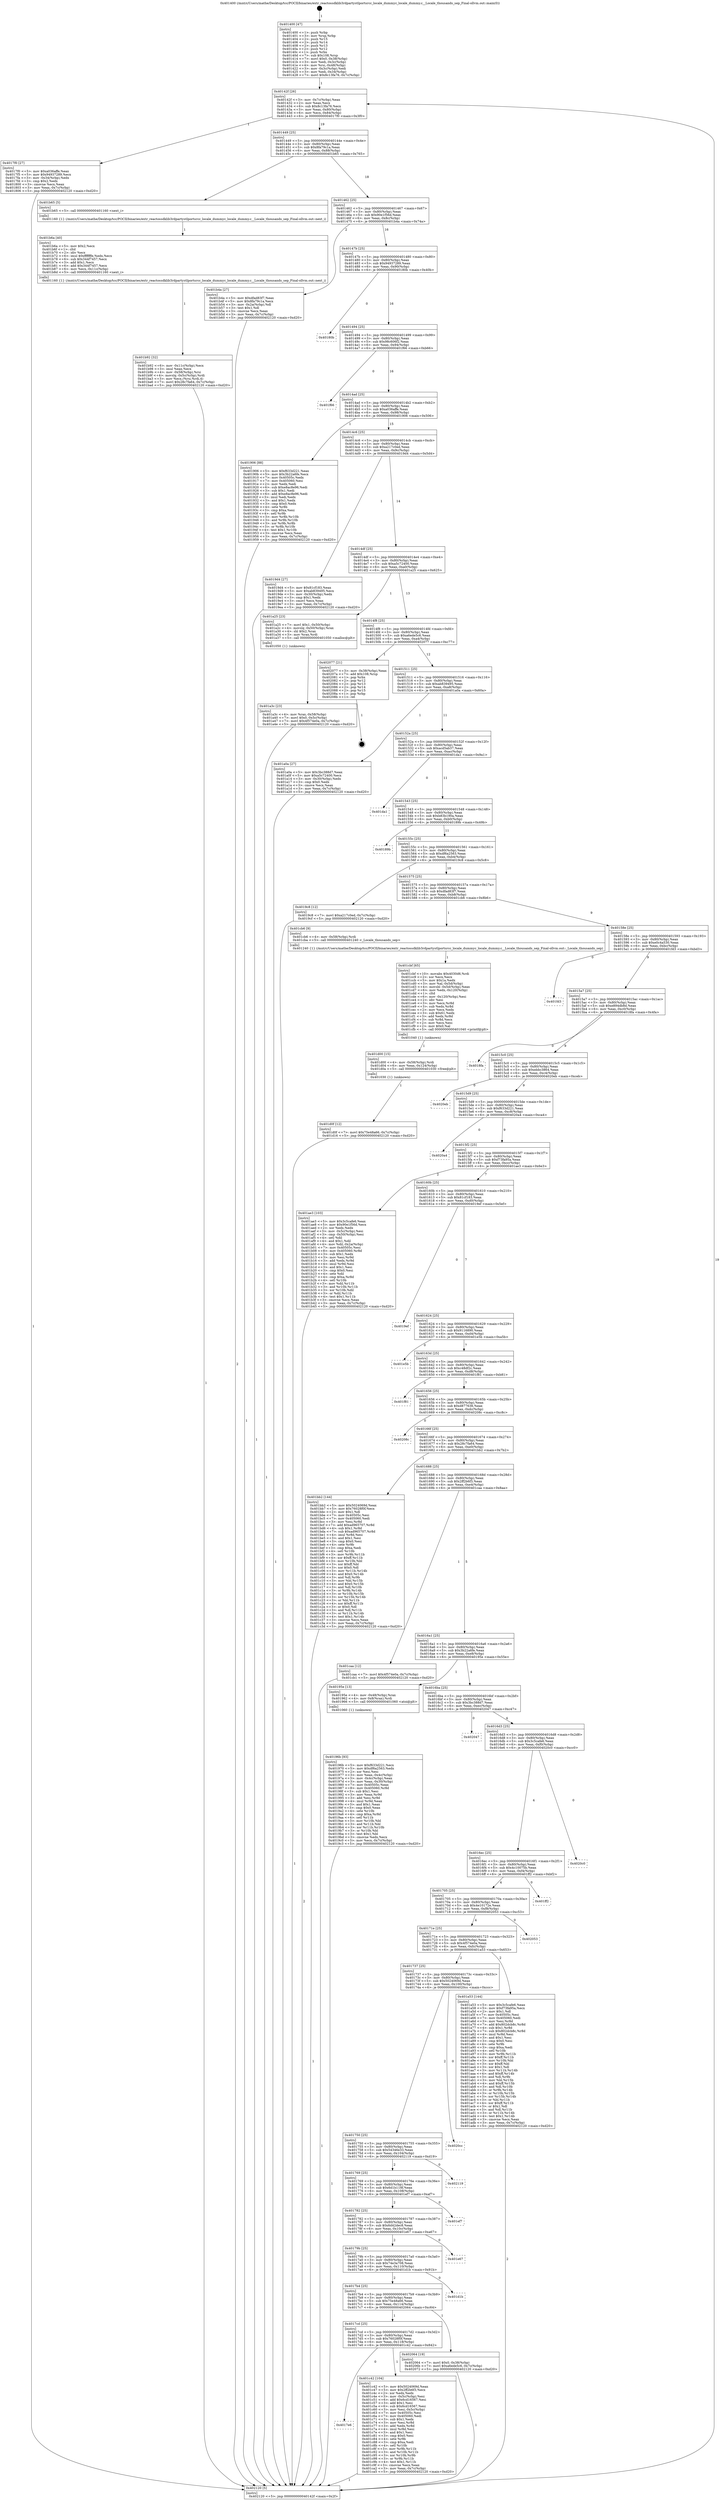 digraph "0x401400" {
  label = "0x401400 (/mnt/c/Users/mathe/Desktop/tcc/POCII/binaries/extr_reactossdklib3rdpartystlportsrcc_locale_dummyc_locale_dummy.c__Locale_thousands_sep_Final-ollvm.out::main(0))"
  labelloc = "t"
  node[shape=record]

  Entry [label="",width=0.3,height=0.3,shape=circle,fillcolor=black,style=filled]
  "0x40142f" [label="{
     0x40142f [26]\l
     | [instrs]\l
     &nbsp;&nbsp;0x40142f \<+3\>: mov -0x7c(%rbp),%eax\l
     &nbsp;&nbsp;0x401432 \<+2\>: mov %eax,%ecx\l
     &nbsp;&nbsp;0x401434 \<+6\>: sub $0x8c13fa76,%ecx\l
     &nbsp;&nbsp;0x40143a \<+3\>: mov %eax,-0x80(%rbp)\l
     &nbsp;&nbsp;0x40143d \<+6\>: mov %ecx,-0x84(%rbp)\l
     &nbsp;&nbsp;0x401443 \<+6\>: je 00000000004017f0 \<main+0x3f0\>\l
  }"]
  "0x4017f0" [label="{
     0x4017f0 [27]\l
     | [instrs]\l
     &nbsp;&nbsp;0x4017f0 \<+5\>: mov $0xa036affe,%eax\l
     &nbsp;&nbsp;0x4017f5 \<+5\>: mov $0x94937289,%ecx\l
     &nbsp;&nbsp;0x4017fa \<+3\>: mov -0x34(%rbp),%edx\l
     &nbsp;&nbsp;0x4017fd \<+3\>: cmp $0x2,%edx\l
     &nbsp;&nbsp;0x401800 \<+3\>: cmovne %ecx,%eax\l
     &nbsp;&nbsp;0x401803 \<+3\>: mov %eax,-0x7c(%rbp)\l
     &nbsp;&nbsp;0x401806 \<+5\>: jmp 0000000000402120 \<main+0xd20\>\l
  }"]
  "0x401449" [label="{
     0x401449 [25]\l
     | [instrs]\l
     &nbsp;&nbsp;0x401449 \<+5\>: jmp 000000000040144e \<main+0x4e\>\l
     &nbsp;&nbsp;0x40144e \<+3\>: mov -0x80(%rbp),%eax\l
     &nbsp;&nbsp;0x401451 \<+5\>: sub $0x8fa79c1a,%eax\l
     &nbsp;&nbsp;0x401456 \<+6\>: mov %eax,-0x88(%rbp)\l
     &nbsp;&nbsp;0x40145c \<+6\>: je 0000000000401b65 \<main+0x765\>\l
  }"]
  "0x402120" [label="{
     0x402120 [5]\l
     | [instrs]\l
     &nbsp;&nbsp;0x402120 \<+5\>: jmp 000000000040142f \<main+0x2f\>\l
  }"]
  "0x401400" [label="{
     0x401400 [47]\l
     | [instrs]\l
     &nbsp;&nbsp;0x401400 \<+1\>: push %rbp\l
     &nbsp;&nbsp;0x401401 \<+3\>: mov %rsp,%rbp\l
     &nbsp;&nbsp;0x401404 \<+2\>: push %r15\l
     &nbsp;&nbsp;0x401406 \<+2\>: push %r14\l
     &nbsp;&nbsp;0x401408 \<+2\>: push %r13\l
     &nbsp;&nbsp;0x40140a \<+2\>: push %r12\l
     &nbsp;&nbsp;0x40140c \<+1\>: push %rbx\l
     &nbsp;&nbsp;0x40140d \<+7\>: sub $0x108,%rsp\l
     &nbsp;&nbsp;0x401414 \<+7\>: movl $0x0,-0x38(%rbp)\l
     &nbsp;&nbsp;0x40141b \<+3\>: mov %edi,-0x3c(%rbp)\l
     &nbsp;&nbsp;0x40141e \<+4\>: mov %rsi,-0x48(%rbp)\l
     &nbsp;&nbsp;0x401422 \<+3\>: mov -0x3c(%rbp),%edi\l
     &nbsp;&nbsp;0x401425 \<+3\>: mov %edi,-0x34(%rbp)\l
     &nbsp;&nbsp;0x401428 \<+7\>: movl $0x8c13fa76,-0x7c(%rbp)\l
  }"]
  Exit [label="",width=0.3,height=0.3,shape=circle,fillcolor=black,style=filled,peripheries=2]
  "0x401b65" [label="{
     0x401b65 [5]\l
     | [instrs]\l
     &nbsp;&nbsp;0x401b65 \<+5\>: call 0000000000401160 \<next_i\>\l
     | [calls]\l
     &nbsp;&nbsp;0x401160 \{1\} (/mnt/c/Users/mathe/Desktop/tcc/POCII/binaries/extr_reactossdklib3rdpartystlportsrcc_locale_dummyc_locale_dummy.c__Locale_thousands_sep_Final-ollvm.out::next_i)\l
  }"]
  "0x401462" [label="{
     0x401462 [25]\l
     | [instrs]\l
     &nbsp;&nbsp;0x401462 \<+5\>: jmp 0000000000401467 \<main+0x67\>\l
     &nbsp;&nbsp;0x401467 \<+3\>: mov -0x80(%rbp),%eax\l
     &nbsp;&nbsp;0x40146a \<+5\>: sub $0x90e1f56d,%eax\l
     &nbsp;&nbsp;0x40146f \<+6\>: mov %eax,-0x8c(%rbp)\l
     &nbsp;&nbsp;0x401475 \<+6\>: je 0000000000401b4a \<main+0x74a\>\l
  }"]
  "0x401d0f" [label="{
     0x401d0f [12]\l
     | [instrs]\l
     &nbsp;&nbsp;0x401d0f \<+7\>: movl $0x75e48a66,-0x7c(%rbp)\l
     &nbsp;&nbsp;0x401d16 \<+5\>: jmp 0000000000402120 \<main+0xd20\>\l
  }"]
  "0x401b4a" [label="{
     0x401b4a [27]\l
     | [instrs]\l
     &nbsp;&nbsp;0x401b4a \<+5\>: mov $0xdfad83f7,%eax\l
     &nbsp;&nbsp;0x401b4f \<+5\>: mov $0x8fa79c1a,%ecx\l
     &nbsp;&nbsp;0x401b54 \<+3\>: mov -0x2a(%rbp),%dl\l
     &nbsp;&nbsp;0x401b57 \<+3\>: test $0x1,%dl\l
     &nbsp;&nbsp;0x401b5a \<+3\>: cmovne %ecx,%eax\l
     &nbsp;&nbsp;0x401b5d \<+3\>: mov %eax,-0x7c(%rbp)\l
     &nbsp;&nbsp;0x401b60 \<+5\>: jmp 0000000000402120 \<main+0xd20\>\l
  }"]
  "0x40147b" [label="{
     0x40147b [25]\l
     | [instrs]\l
     &nbsp;&nbsp;0x40147b \<+5\>: jmp 0000000000401480 \<main+0x80\>\l
     &nbsp;&nbsp;0x401480 \<+3\>: mov -0x80(%rbp),%eax\l
     &nbsp;&nbsp;0x401483 \<+5\>: sub $0x94937289,%eax\l
     &nbsp;&nbsp;0x401488 \<+6\>: mov %eax,-0x90(%rbp)\l
     &nbsp;&nbsp;0x40148e \<+6\>: je 000000000040180b \<main+0x40b\>\l
  }"]
  "0x401d00" [label="{
     0x401d00 [15]\l
     | [instrs]\l
     &nbsp;&nbsp;0x401d00 \<+4\>: mov -0x58(%rbp),%rdi\l
     &nbsp;&nbsp;0x401d04 \<+6\>: mov %eax,-0x124(%rbp)\l
     &nbsp;&nbsp;0x401d0a \<+5\>: call 0000000000401030 \<free@plt\>\l
     | [calls]\l
     &nbsp;&nbsp;0x401030 \{1\} (unknown)\l
  }"]
  "0x40180b" [label="{
     0x40180b\l
  }", style=dashed]
  "0x401494" [label="{
     0x401494 [25]\l
     | [instrs]\l
     &nbsp;&nbsp;0x401494 \<+5\>: jmp 0000000000401499 \<main+0x99\>\l
     &nbsp;&nbsp;0x401499 \<+3\>: mov -0x80(%rbp),%eax\l
     &nbsp;&nbsp;0x40149c \<+5\>: sub $0x98c606f2,%eax\l
     &nbsp;&nbsp;0x4014a1 \<+6\>: mov %eax,-0x94(%rbp)\l
     &nbsp;&nbsp;0x4014a7 \<+6\>: je 0000000000401f66 \<main+0xb66\>\l
  }"]
  "0x401cbf" [label="{
     0x401cbf [65]\l
     | [instrs]\l
     &nbsp;&nbsp;0x401cbf \<+10\>: movabs $0x4030d6,%rdi\l
     &nbsp;&nbsp;0x401cc9 \<+2\>: xor %ecx,%ecx\l
     &nbsp;&nbsp;0x401ccb \<+5\>: mov $0x1a,%edx\l
     &nbsp;&nbsp;0x401cd0 \<+3\>: mov %al,-0x5d(%rbp)\l
     &nbsp;&nbsp;0x401cd3 \<+4\>: movsbl -0x5d(%rbp),%eax\l
     &nbsp;&nbsp;0x401cd7 \<+6\>: mov %edx,-0x120(%rbp)\l
     &nbsp;&nbsp;0x401cdd \<+1\>: cltd\l
     &nbsp;&nbsp;0x401cde \<+6\>: mov -0x120(%rbp),%esi\l
     &nbsp;&nbsp;0x401ce4 \<+2\>: idiv %esi\l
     &nbsp;&nbsp;0x401ce6 \<+3\>: mov %ecx,%r8d\l
     &nbsp;&nbsp;0x401ce9 \<+3\>: sub %edx,%r8d\l
     &nbsp;&nbsp;0x401cec \<+2\>: mov %ecx,%edx\l
     &nbsp;&nbsp;0x401cee \<+3\>: sub $0x61,%edx\l
     &nbsp;&nbsp;0x401cf1 \<+3\>: add %edx,%r8d\l
     &nbsp;&nbsp;0x401cf4 \<+3\>: sub %r8d,%ecx\l
     &nbsp;&nbsp;0x401cf7 \<+2\>: mov %ecx,%esi\l
     &nbsp;&nbsp;0x401cf9 \<+2\>: mov $0x0,%al\l
     &nbsp;&nbsp;0x401cfb \<+5\>: call 0000000000401040 \<printf@plt\>\l
     | [calls]\l
     &nbsp;&nbsp;0x401040 \{1\} (unknown)\l
  }"]
  "0x401f66" [label="{
     0x401f66\l
  }", style=dashed]
  "0x4014ad" [label="{
     0x4014ad [25]\l
     | [instrs]\l
     &nbsp;&nbsp;0x4014ad \<+5\>: jmp 00000000004014b2 \<main+0xb2\>\l
     &nbsp;&nbsp;0x4014b2 \<+3\>: mov -0x80(%rbp),%eax\l
     &nbsp;&nbsp;0x4014b5 \<+5\>: sub $0xa036affe,%eax\l
     &nbsp;&nbsp;0x4014ba \<+6\>: mov %eax,-0x98(%rbp)\l
     &nbsp;&nbsp;0x4014c0 \<+6\>: je 0000000000401906 \<main+0x506\>\l
  }"]
  "0x4017e6" [label="{
     0x4017e6\l
  }", style=dashed]
  "0x401906" [label="{
     0x401906 [88]\l
     | [instrs]\l
     &nbsp;&nbsp;0x401906 \<+5\>: mov $0xf633d221,%eax\l
     &nbsp;&nbsp;0x40190b \<+5\>: mov $0x3b22a6fe,%ecx\l
     &nbsp;&nbsp;0x401910 \<+7\>: mov 0x40505c,%edx\l
     &nbsp;&nbsp;0x401917 \<+7\>: mov 0x405060,%esi\l
     &nbsp;&nbsp;0x40191e \<+2\>: mov %edx,%edi\l
     &nbsp;&nbsp;0x401920 \<+6\>: sub $0xe8ac8e96,%edi\l
     &nbsp;&nbsp;0x401926 \<+3\>: sub $0x1,%edi\l
     &nbsp;&nbsp;0x401929 \<+6\>: add $0xe8ac8e96,%edi\l
     &nbsp;&nbsp;0x40192f \<+3\>: imul %edi,%edx\l
     &nbsp;&nbsp;0x401932 \<+3\>: and $0x1,%edx\l
     &nbsp;&nbsp;0x401935 \<+3\>: cmp $0x0,%edx\l
     &nbsp;&nbsp;0x401938 \<+4\>: sete %r8b\l
     &nbsp;&nbsp;0x40193c \<+3\>: cmp $0xa,%esi\l
     &nbsp;&nbsp;0x40193f \<+4\>: setl %r9b\l
     &nbsp;&nbsp;0x401943 \<+3\>: mov %r8b,%r10b\l
     &nbsp;&nbsp;0x401946 \<+3\>: and %r9b,%r10b\l
     &nbsp;&nbsp;0x401949 \<+3\>: xor %r9b,%r8b\l
     &nbsp;&nbsp;0x40194c \<+3\>: or %r8b,%r10b\l
     &nbsp;&nbsp;0x40194f \<+4\>: test $0x1,%r10b\l
     &nbsp;&nbsp;0x401953 \<+3\>: cmovne %ecx,%eax\l
     &nbsp;&nbsp;0x401956 \<+3\>: mov %eax,-0x7c(%rbp)\l
     &nbsp;&nbsp;0x401959 \<+5\>: jmp 0000000000402120 \<main+0xd20\>\l
  }"]
  "0x4014c6" [label="{
     0x4014c6 [25]\l
     | [instrs]\l
     &nbsp;&nbsp;0x4014c6 \<+5\>: jmp 00000000004014cb \<main+0xcb\>\l
     &nbsp;&nbsp;0x4014cb \<+3\>: mov -0x80(%rbp),%eax\l
     &nbsp;&nbsp;0x4014ce \<+5\>: sub $0xa217c0ed,%eax\l
     &nbsp;&nbsp;0x4014d3 \<+6\>: mov %eax,-0x9c(%rbp)\l
     &nbsp;&nbsp;0x4014d9 \<+6\>: je 00000000004019d4 \<main+0x5d4\>\l
  }"]
  "0x401c42" [label="{
     0x401c42 [104]\l
     | [instrs]\l
     &nbsp;&nbsp;0x401c42 \<+5\>: mov $0x5024069d,%eax\l
     &nbsp;&nbsp;0x401c47 \<+5\>: mov $0x2ff2b6f3,%ecx\l
     &nbsp;&nbsp;0x401c4c \<+2\>: xor %edx,%edx\l
     &nbsp;&nbsp;0x401c4e \<+3\>: mov -0x5c(%rbp),%esi\l
     &nbsp;&nbsp;0x401c51 \<+6\>: add $0x6cd16567,%esi\l
     &nbsp;&nbsp;0x401c57 \<+3\>: add $0x1,%esi\l
     &nbsp;&nbsp;0x401c5a \<+6\>: sub $0x6cd16567,%esi\l
     &nbsp;&nbsp;0x401c60 \<+3\>: mov %esi,-0x5c(%rbp)\l
     &nbsp;&nbsp;0x401c63 \<+7\>: mov 0x40505c,%esi\l
     &nbsp;&nbsp;0x401c6a \<+7\>: mov 0x405060,%edi\l
     &nbsp;&nbsp;0x401c71 \<+3\>: sub $0x1,%edx\l
     &nbsp;&nbsp;0x401c74 \<+3\>: mov %esi,%r8d\l
     &nbsp;&nbsp;0x401c77 \<+3\>: add %edx,%r8d\l
     &nbsp;&nbsp;0x401c7a \<+4\>: imul %r8d,%esi\l
     &nbsp;&nbsp;0x401c7e \<+3\>: and $0x1,%esi\l
     &nbsp;&nbsp;0x401c81 \<+3\>: cmp $0x0,%esi\l
     &nbsp;&nbsp;0x401c84 \<+4\>: sete %r9b\l
     &nbsp;&nbsp;0x401c88 \<+3\>: cmp $0xa,%edi\l
     &nbsp;&nbsp;0x401c8b \<+4\>: setl %r10b\l
     &nbsp;&nbsp;0x401c8f \<+3\>: mov %r9b,%r11b\l
     &nbsp;&nbsp;0x401c92 \<+3\>: and %r10b,%r11b\l
     &nbsp;&nbsp;0x401c95 \<+3\>: xor %r10b,%r9b\l
     &nbsp;&nbsp;0x401c98 \<+3\>: or %r9b,%r11b\l
     &nbsp;&nbsp;0x401c9b \<+4\>: test $0x1,%r11b\l
     &nbsp;&nbsp;0x401c9f \<+3\>: cmovne %ecx,%eax\l
     &nbsp;&nbsp;0x401ca2 \<+3\>: mov %eax,-0x7c(%rbp)\l
     &nbsp;&nbsp;0x401ca5 \<+5\>: jmp 0000000000402120 \<main+0xd20\>\l
  }"]
  "0x4019d4" [label="{
     0x4019d4 [27]\l
     | [instrs]\l
     &nbsp;&nbsp;0x4019d4 \<+5\>: mov $0x81cf183,%eax\l
     &nbsp;&nbsp;0x4019d9 \<+5\>: mov $0xab839495,%ecx\l
     &nbsp;&nbsp;0x4019de \<+3\>: mov -0x30(%rbp),%edx\l
     &nbsp;&nbsp;0x4019e1 \<+3\>: cmp $0x1,%edx\l
     &nbsp;&nbsp;0x4019e4 \<+3\>: cmovl %ecx,%eax\l
     &nbsp;&nbsp;0x4019e7 \<+3\>: mov %eax,-0x7c(%rbp)\l
     &nbsp;&nbsp;0x4019ea \<+5\>: jmp 0000000000402120 \<main+0xd20\>\l
  }"]
  "0x4014df" [label="{
     0x4014df [25]\l
     | [instrs]\l
     &nbsp;&nbsp;0x4014df \<+5\>: jmp 00000000004014e4 \<main+0xe4\>\l
     &nbsp;&nbsp;0x4014e4 \<+3\>: mov -0x80(%rbp),%eax\l
     &nbsp;&nbsp;0x4014e7 \<+5\>: sub $0xa5c72400,%eax\l
     &nbsp;&nbsp;0x4014ec \<+6\>: mov %eax,-0xa0(%rbp)\l
     &nbsp;&nbsp;0x4014f2 \<+6\>: je 0000000000401a25 \<main+0x625\>\l
  }"]
  "0x4017cd" [label="{
     0x4017cd [25]\l
     | [instrs]\l
     &nbsp;&nbsp;0x4017cd \<+5\>: jmp 00000000004017d2 \<main+0x3d2\>\l
     &nbsp;&nbsp;0x4017d2 \<+3\>: mov -0x80(%rbp),%eax\l
     &nbsp;&nbsp;0x4017d5 \<+5\>: sub $0x76028f0f,%eax\l
     &nbsp;&nbsp;0x4017da \<+6\>: mov %eax,-0x118(%rbp)\l
     &nbsp;&nbsp;0x4017e0 \<+6\>: je 0000000000401c42 \<main+0x842\>\l
  }"]
  "0x401a25" [label="{
     0x401a25 [23]\l
     | [instrs]\l
     &nbsp;&nbsp;0x401a25 \<+7\>: movl $0x1,-0x50(%rbp)\l
     &nbsp;&nbsp;0x401a2c \<+4\>: movslq -0x50(%rbp),%rax\l
     &nbsp;&nbsp;0x401a30 \<+4\>: shl $0x2,%rax\l
     &nbsp;&nbsp;0x401a34 \<+3\>: mov %rax,%rdi\l
     &nbsp;&nbsp;0x401a37 \<+5\>: call 0000000000401050 \<malloc@plt\>\l
     | [calls]\l
     &nbsp;&nbsp;0x401050 \{1\} (unknown)\l
  }"]
  "0x4014f8" [label="{
     0x4014f8 [25]\l
     | [instrs]\l
     &nbsp;&nbsp;0x4014f8 \<+5\>: jmp 00000000004014fd \<main+0xfd\>\l
     &nbsp;&nbsp;0x4014fd \<+3\>: mov -0x80(%rbp),%eax\l
     &nbsp;&nbsp;0x401500 \<+5\>: sub $0xa6ede5c6,%eax\l
     &nbsp;&nbsp;0x401505 \<+6\>: mov %eax,-0xa4(%rbp)\l
     &nbsp;&nbsp;0x40150b \<+6\>: je 0000000000402077 \<main+0xc77\>\l
  }"]
  "0x402064" [label="{
     0x402064 [19]\l
     | [instrs]\l
     &nbsp;&nbsp;0x402064 \<+7\>: movl $0x0,-0x38(%rbp)\l
     &nbsp;&nbsp;0x40206b \<+7\>: movl $0xa6ede5c6,-0x7c(%rbp)\l
     &nbsp;&nbsp;0x402072 \<+5\>: jmp 0000000000402120 \<main+0xd20\>\l
  }"]
  "0x402077" [label="{
     0x402077 [21]\l
     | [instrs]\l
     &nbsp;&nbsp;0x402077 \<+3\>: mov -0x38(%rbp),%eax\l
     &nbsp;&nbsp;0x40207a \<+7\>: add $0x108,%rsp\l
     &nbsp;&nbsp;0x402081 \<+1\>: pop %rbx\l
     &nbsp;&nbsp;0x402082 \<+2\>: pop %r12\l
     &nbsp;&nbsp;0x402084 \<+2\>: pop %r13\l
     &nbsp;&nbsp;0x402086 \<+2\>: pop %r14\l
     &nbsp;&nbsp;0x402088 \<+2\>: pop %r15\l
     &nbsp;&nbsp;0x40208a \<+1\>: pop %rbp\l
     &nbsp;&nbsp;0x40208b \<+1\>: ret\l
  }"]
  "0x401511" [label="{
     0x401511 [25]\l
     | [instrs]\l
     &nbsp;&nbsp;0x401511 \<+5\>: jmp 0000000000401516 \<main+0x116\>\l
     &nbsp;&nbsp;0x401516 \<+3\>: mov -0x80(%rbp),%eax\l
     &nbsp;&nbsp;0x401519 \<+5\>: sub $0xab839495,%eax\l
     &nbsp;&nbsp;0x40151e \<+6\>: mov %eax,-0xa8(%rbp)\l
     &nbsp;&nbsp;0x401524 \<+6\>: je 0000000000401a0a \<main+0x60a\>\l
  }"]
  "0x4017b4" [label="{
     0x4017b4 [25]\l
     | [instrs]\l
     &nbsp;&nbsp;0x4017b4 \<+5\>: jmp 00000000004017b9 \<main+0x3b9\>\l
     &nbsp;&nbsp;0x4017b9 \<+3\>: mov -0x80(%rbp),%eax\l
     &nbsp;&nbsp;0x4017bc \<+5\>: sub $0x75e48a66,%eax\l
     &nbsp;&nbsp;0x4017c1 \<+6\>: mov %eax,-0x114(%rbp)\l
     &nbsp;&nbsp;0x4017c7 \<+6\>: je 0000000000402064 \<main+0xc64\>\l
  }"]
  "0x401a0a" [label="{
     0x401a0a [27]\l
     | [instrs]\l
     &nbsp;&nbsp;0x401a0a \<+5\>: mov $0x3bc388d7,%eax\l
     &nbsp;&nbsp;0x401a0f \<+5\>: mov $0xa5c72400,%ecx\l
     &nbsp;&nbsp;0x401a14 \<+3\>: mov -0x30(%rbp),%edx\l
     &nbsp;&nbsp;0x401a17 \<+3\>: cmp $0x0,%edx\l
     &nbsp;&nbsp;0x401a1a \<+3\>: cmove %ecx,%eax\l
     &nbsp;&nbsp;0x401a1d \<+3\>: mov %eax,-0x7c(%rbp)\l
     &nbsp;&nbsp;0x401a20 \<+5\>: jmp 0000000000402120 \<main+0xd20\>\l
  }"]
  "0x40152a" [label="{
     0x40152a [25]\l
     | [instrs]\l
     &nbsp;&nbsp;0x40152a \<+5\>: jmp 000000000040152f \<main+0x12f\>\l
     &nbsp;&nbsp;0x40152f \<+3\>: mov -0x80(%rbp),%eax\l
     &nbsp;&nbsp;0x401532 \<+5\>: sub $0xacd5ab37,%eax\l
     &nbsp;&nbsp;0x401537 \<+6\>: mov %eax,-0xac(%rbp)\l
     &nbsp;&nbsp;0x40153d \<+6\>: je 0000000000401da1 \<main+0x9a1\>\l
  }"]
  "0x401d1b" [label="{
     0x401d1b\l
  }", style=dashed]
  "0x401da1" [label="{
     0x401da1\l
  }", style=dashed]
  "0x401543" [label="{
     0x401543 [25]\l
     | [instrs]\l
     &nbsp;&nbsp;0x401543 \<+5\>: jmp 0000000000401548 \<main+0x148\>\l
     &nbsp;&nbsp;0x401548 \<+3\>: mov -0x80(%rbp),%eax\l
     &nbsp;&nbsp;0x40154b \<+5\>: sub $0xb83b190a,%eax\l
     &nbsp;&nbsp;0x401550 \<+6\>: mov %eax,-0xb0(%rbp)\l
     &nbsp;&nbsp;0x401556 \<+6\>: je 000000000040189b \<main+0x49b\>\l
  }"]
  "0x40179b" [label="{
     0x40179b [25]\l
     | [instrs]\l
     &nbsp;&nbsp;0x40179b \<+5\>: jmp 00000000004017a0 \<main+0x3a0\>\l
     &nbsp;&nbsp;0x4017a0 \<+3\>: mov -0x80(%rbp),%eax\l
     &nbsp;&nbsp;0x4017a3 \<+5\>: sub $0x74e3a708,%eax\l
     &nbsp;&nbsp;0x4017a8 \<+6\>: mov %eax,-0x110(%rbp)\l
     &nbsp;&nbsp;0x4017ae \<+6\>: je 0000000000401d1b \<main+0x91b\>\l
  }"]
  "0x40189b" [label="{
     0x40189b\l
  }", style=dashed]
  "0x40155c" [label="{
     0x40155c [25]\l
     | [instrs]\l
     &nbsp;&nbsp;0x40155c \<+5\>: jmp 0000000000401561 \<main+0x161\>\l
     &nbsp;&nbsp;0x401561 \<+3\>: mov -0x80(%rbp),%eax\l
     &nbsp;&nbsp;0x401564 \<+5\>: sub $0xdf6a2563,%eax\l
     &nbsp;&nbsp;0x401569 \<+6\>: mov %eax,-0xb4(%rbp)\l
     &nbsp;&nbsp;0x40156f \<+6\>: je 00000000004019c8 \<main+0x5c8\>\l
  }"]
  "0x401e67" [label="{
     0x401e67\l
  }", style=dashed]
  "0x4019c8" [label="{
     0x4019c8 [12]\l
     | [instrs]\l
     &nbsp;&nbsp;0x4019c8 \<+7\>: movl $0xa217c0ed,-0x7c(%rbp)\l
     &nbsp;&nbsp;0x4019cf \<+5\>: jmp 0000000000402120 \<main+0xd20\>\l
  }"]
  "0x401575" [label="{
     0x401575 [25]\l
     | [instrs]\l
     &nbsp;&nbsp;0x401575 \<+5\>: jmp 000000000040157a \<main+0x17a\>\l
     &nbsp;&nbsp;0x40157a \<+3\>: mov -0x80(%rbp),%eax\l
     &nbsp;&nbsp;0x40157d \<+5\>: sub $0xdfad83f7,%eax\l
     &nbsp;&nbsp;0x401582 \<+6\>: mov %eax,-0xb8(%rbp)\l
     &nbsp;&nbsp;0x401588 \<+6\>: je 0000000000401cb6 \<main+0x8b6\>\l
  }"]
  "0x401782" [label="{
     0x401782 [25]\l
     | [instrs]\l
     &nbsp;&nbsp;0x401782 \<+5\>: jmp 0000000000401787 \<main+0x387\>\l
     &nbsp;&nbsp;0x401787 \<+3\>: mov -0x80(%rbp),%eax\l
     &nbsp;&nbsp;0x40178a \<+5\>: sub $0x6d42dec8,%eax\l
     &nbsp;&nbsp;0x40178f \<+6\>: mov %eax,-0x10c(%rbp)\l
     &nbsp;&nbsp;0x401795 \<+6\>: je 0000000000401e67 \<main+0xa67\>\l
  }"]
  "0x401cb6" [label="{
     0x401cb6 [9]\l
     | [instrs]\l
     &nbsp;&nbsp;0x401cb6 \<+4\>: mov -0x58(%rbp),%rdi\l
     &nbsp;&nbsp;0x401cba \<+5\>: call 0000000000401240 \<_Locale_thousands_sep\>\l
     | [calls]\l
     &nbsp;&nbsp;0x401240 \{1\} (/mnt/c/Users/mathe/Desktop/tcc/POCII/binaries/extr_reactossdklib3rdpartystlportsrcc_locale_dummyc_locale_dummy.c__Locale_thousands_sep_Final-ollvm.out::_Locale_thousands_sep)\l
  }"]
  "0x40158e" [label="{
     0x40158e [25]\l
     | [instrs]\l
     &nbsp;&nbsp;0x40158e \<+5\>: jmp 0000000000401593 \<main+0x193\>\l
     &nbsp;&nbsp;0x401593 \<+3\>: mov -0x80(%rbp),%eax\l
     &nbsp;&nbsp;0x401596 \<+5\>: sub $0xe0c4a530,%eax\l
     &nbsp;&nbsp;0x40159b \<+6\>: mov %eax,-0xbc(%rbp)\l
     &nbsp;&nbsp;0x4015a1 \<+6\>: je 0000000000401fd3 \<main+0xbd3\>\l
  }"]
  "0x401ef7" [label="{
     0x401ef7\l
  }", style=dashed]
  "0x401fd3" [label="{
     0x401fd3\l
  }", style=dashed]
  "0x4015a7" [label="{
     0x4015a7 [25]\l
     | [instrs]\l
     &nbsp;&nbsp;0x4015a7 \<+5\>: jmp 00000000004015ac \<main+0x1ac\>\l
     &nbsp;&nbsp;0x4015ac \<+3\>: mov -0x80(%rbp),%eax\l
     &nbsp;&nbsp;0x4015af \<+5\>: sub $0xe894db8d,%eax\l
     &nbsp;&nbsp;0x4015b4 \<+6\>: mov %eax,-0xc0(%rbp)\l
     &nbsp;&nbsp;0x4015ba \<+6\>: je 00000000004018fa \<main+0x4fa\>\l
  }"]
  "0x401769" [label="{
     0x401769 [25]\l
     | [instrs]\l
     &nbsp;&nbsp;0x401769 \<+5\>: jmp 000000000040176e \<main+0x36e\>\l
     &nbsp;&nbsp;0x40176e \<+3\>: mov -0x80(%rbp),%eax\l
     &nbsp;&nbsp;0x401771 \<+5\>: sub $0x6d1b118f,%eax\l
     &nbsp;&nbsp;0x401776 \<+6\>: mov %eax,-0x108(%rbp)\l
     &nbsp;&nbsp;0x40177c \<+6\>: je 0000000000401ef7 \<main+0xaf7\>\l
  }"]
  "0x4018fa" [label="{
     0x4018fa\l
  }", style=dashed]
  "0x4015c0" [label="{
     0x4015c0 [25]\l
     | [instrs]\l
     &nbsp;&nbsp;0x4015c0 \<+5\>: jmp 00000000004015c5 \<main+0x1c5\>\l
     &nbsp;&nbsp;0x4015c5 \<+3\>: mov -0x80(%rbp),%eax\l
     &nbsp;&nbsp;0x4015c8 \<+5\>: sub $0xebbc3864,%eax\l
     &nbsp;&nbsp;0x4015cd \<+6\>: mov %eax,-0xc4(%rbp)\l
     &nbsp;&nbsp;0x4015d3 \<+6\>: je 00000000004020eb \<main+0xceb\>\l
  }"]
  "0x402119" [label="{
     0x402119\l
  }", style=dashed]
  "0x4020eb" [label="{
     0x4020eb\l
  }", style=dashed]
  "0x4015d9" [label="{
     0x4015d9 [25]\l
     | [instrs]\l
     &nbsp;&nbsp;0x4015d9 \<+5\>: jmp 00000000004015de \<main+0x1de\>\l
     &nbsp;&nbsp;0x4015de \<+3\>: mov -0x80(%rbp),%eax\l
     &nbsp;&nbsp;0x4015e1 \<+5\>: sub $0xf633d221,%eax\l
     &nbsp;&nbsp;0x4015e6 \<+6\>: mov %eax,-0xc8(%rbp)\l
     &nbsp;&nbsp;0x4015ec \<+6\>: je 00000000004020a4 \<main+0xca4\>\l
  }"]
  "0x401750" [label="{
     0x401750 [25]\l
     | [instrs]\l
     &nbsp;&nbsp;0x401750 \<+5\>: jmp 0000000000401755 \<main+0x355\>\l
     &nbsp;&nbsp;0x401755 \<+3\>: mov -0x80(%rbp),%eax\l
     &nbsp;&nbsp;0x401758 \<+5\>: sub $0x54346e33,%eax\l
     &nbsp;&nbsp;0x40175d \<+6\>: mov %eax,-0x104(%rbp)\l
     &nbsp;&nbsp;0x401763 \<+6\>: je 0000000000402119 \<main+0xd19\>\l
  }"]
  "0x4020a4" [label="{
     0x4020a4\l
  }", style=dashed]
  "0x4015f2" [label="{
     0x4015f2 [25]\l
     | [instrs]\l
     &nbsp;&nbsp;0x4015f2 \<+5\>: jmp 00000000004015f7 \<main+0x1f7\>\l
     &nbsp;&nbsp;0x4015f7 \<+3\>: mov -0x80(%rbp),%eax\l
     &nbsp;&nbsp;0x4015fa \<+5\>: sub $0xf73fa95a,%eax\l
     &nbsp;&nbsp;0x4015ff \<+6\>: mov %eax,-0xcc(%rbp)\l
     &nbsp;&nbsp;0x401605 \<+6\>: je 0000000000401ae3 \<main+0x6e3\>\l
  }"]
  "0x4020cc" [label="{
     0x4020cc\l
  }", style=dashed]
  "0x401ae3" [label="{
     0x401ae3 [103]\l
     | [instrs]\l
     &nbsp;&nbsp;0x401ae3 \<+5\>: mov $0x3c5cafe6,%eax\l
     &nbsp;&nbsp;0x401ae8 \<+5\>: mov $0x90e1f56d,%ecx\l
     &nbsp;&nbsp;0x401aed \<+2\>: xor %edx,%edx\l
     &nbsp;&nbsp;0x401aef \<+3\>: mov -0x5c(%rbp),%esi\l
     &nbsp;&nbsp;0x401af2 \<+3\>: cmp -0x50(%rbp),%esi\l
     &nbsp;&nbsp;0x401af5 \<+4\>: setl %dil\l
     &nbsp;&nbsp;0x401af9 \<+4\>: and $0x1,%dil\l
     &nbsp;&nbsp;0x401afd \<+4\>: mov %dil,-0x2a(%rbp)\l
     &nbsp;&nbsp;0x401b01 \<+7\>: mov 0x40505c,%esi\l
     &nbsp;&nbsp;0x401b08 \<+8\>: mov 0x405060,%r8d\l
     &nbsp;&nbsp;0x401b10 \<+3\>: sub $0x1,%edx\l
     &nbsp;&nbsp;0x401b13 \<+3\>: mov %esi,%r9d\l
     &nbsp;&nbsp;0x401b16 \<+3\>: add %edx,%r9d\l
     &nbsp;&nbsp;0x401b19 \<+4\>: imul %r9d,%esi\l
     &nbsp;&nbsp;0x401b1d \<+3\>: and $0x1,%esi\l
     &nbsp;&nbsp;0x401b20 \<+3\>: cmp $0x0,%esi\l
     &nbsp;&nbsp;0x401b23 \<+4\>: sete %dil\l
     &nbsp;&nbsp;0x401b27 \<+4\>: cmp $0xa,%r8d\l
     &nbsp;&nbsp;0x401b2b \<+4\>: setl %r10b\l
     &nbsp;&nbsp;0x401b2f \<+3\>: mov %dil,%r11b\l
     &nbsp;&nbsp;0x401b32 \<+3\>: and %r10b,%r11b\l
     &nbsp;&nbsp;0x401b35 \<+3\>: xor %r10b,%dil\l
     &nbsp;&nbsp;0x401b38 \<+3\>: or %dil,%r11b\l
     &nbsp;&nbsp;0x401b3b \<+4\>: test $0x1,%r11b\l
     &nbsp;&nbsp;0x401b3f \<+3\>: cmovne %ecx,%eax\l
     &nbsp;&nbsp;0x401b42 \<+3\>: mov %eax,-0x7c(%rbp)\l
     &nbsp;&nbsp;0x401b45 \<+5\>: jmp 0000000000402120 \<main+0xd20\>\l
  }"]
  "0x40160b" [label="{
     0x40160b [25]\l
     | [instrs]\l
     &nbsp;&nbsp;0x40160b \<+5\>: jmp 0000000000401610 \<main+0x210\>\l
     &nbsp;&nbsp;0x401610 \<+3\>: mov -0x80(%rbp),%eax\l
     &nbsp;&nbsp;0x401613 \<+5\>: sub $0x81cf183,%eax\l
     &nbsp;&nbsp;0x401618 \<+6\>: mov %eax,-0xd0(%rbp)\l
     &nbsp;&nbsp;0x40161e \<+6\>: je 00000000004019ef \<main+0x5ef\>\l
  }"]
  "0x401b92" [label="{
     0x401b92 [32]\l
     | [instrs]\l
     &nbsp;&nbsp;0x401b92 \<+6\>: mov -0x11c(%rbp),%ecx\l
     &nbsp;&nbsp;0x401b98 \<+3\>: imul %eax,%ecx\l
     &nbsp;&nbsp;0x401b9b \<+4\>: mov -0x58(%rbp),%rsi\l
     &nbsp;&nbsp;0x401b9f \<+4\>: movslq -0x5c(%rbp),%rdi\l
     &nbsp;&nbsp;0x401ba3 \<+3\>: mov %ecx,(%rsi,%rdi,4)\l
     &nbsp;&nbsp;0x401ba6 \<+7\>: movl $0x28c7fa64,-0x7c(%rbp)\l
     &nbsp;&nbsp;0x401bad \<+5\>: jmp 0000000000402120 \<main+0xd20\>\l
  }"]
  "0x4019ef" [label="{
     0x4019ef\l
  }", style=dashed]
  "0x401624" [label="{
     0x401624 [25]\l
     | [instrs]\l
     &nbsp;&nbsp;0x401624 \<+5\>: jmp 0000000000401629 \<main+0x229\>\l
     &nbsp;&nbsp;0x401629 \<+3\>: mov -0x80(%rbp),%eax\l
     &nbsp;&nbsp;0x40162c \<+5\>: sub $0x9116890,%eax\l
     &nbsp;&nbsp;0x401631 \<+6\>: mov %eax,-0xd4(%rbp)\l
     &nbsp;&nbsp;0x401637 \<+6\>: je 0000000000401e5b \<main+0xa5b\>\l
  }"]
  "0x401b6a" [label="{
     0x401b6a [40]\l
     | [instrs]\l
     &nbsp;&nbsp;0x401b6a \<+5\>: mov $0x2,%ecx\l
     &nbsp;&nbsp;0x401b6f \<+1\>: cltd\l
     &nbsp;&nbsp;0x401b70 \<+2\>: idiv %ecx\l
     &nbsp;&nbsp;0x401b72 \<+6\>: imul $0xfffffffe,%edx,%ecx\l
     &nbsp;&nbsp;0x401b78 \<+6\>: sub $0x344f7457,%ecx\l
     &nbsp;&nbsp;0x401b7e \<+3\>: add $0x1,%ecx\l
     &nbsp;&nbsp;0x401b81 \<+6\>: add $0x344f7457,%ecx\l
     &nbsp;&nbsp;0x401b87 \<+6\>: mov %ecx,-0x11c(%rbp)\l
     &nbsp;&nbsp;0x401b8d \<+5\>: call 0000000000401160 \<next_i\>\l
     | [calls]\l
     &nbsp;&nbsp;0x401160 \{1\} (/mnt/c/Users/mathe/Desktop/tcc/POCII/binaries/extr_reactossdklib3rdpartystlportsrcc_locale_dummyc_locale_dummy.c__Locale_thousands_sep_Final-ollvm.out::next_i)\l
  }"]
  "0x401e5b" [label="{
     0x401e5b\l
  }", style=dashed]
  "0x40163d" [label="{
     0x40163d [25]\l
     | [instrs]\l
     &nbsp;&nbsp;0x40163d \<+5\>: jmp 0000000000401642 \<main+0x242\>\l
     &nbsp;&nbsp;0x401642 \<+3\>: mov -0x80(%rbp),%eax\l
     &nbsp;&nbsp;0x401645 \<+5\>: sub $0xc48df2c,%eax\l
     &nbsp;&nbsp;0x40164a \<+6\>: mov %eax,-0xd8(%rbp)\l
     &nbsp;&nbsp;0x401650 \<+6\>: je 0000000000401f81 \<main+0xb81\>\l
  }"]
  "0x401737" [label="{
     0x401737 [25]\l
     | [instrs]\l
     &nbsp;&nbsp;0x401737 \<+5\>: jmp 000000000040173c \<main+0x33c\>\l
     &nbsp;&nbsp;0x40173c \<+3\>: mov -0x80(%rbp),%eax\l
     &nbsp;&nbsp;0x40173f \<+5\>: sub $0x5024069d,%eax\l
     &nbsp;&nbsp;0x401744 \<+6\>: mov %eax,-0x100(%rbp)\l
     &nbsp;&nbsp;0x40174a \<+6\>: je 00000000004020cc \<main+0xccc\>\l
  }"]
  "0x401f81" [label="{
     0x401f81\l
  }", style=dashed]
  "0x401656" [label="{
     0x401656 [25]\l
     | [instrs]\l
     &nbsp;&nbsp;0x401656 \<+5\>: jmp 000000000040165b \<main+0x25b\>\l
     &nbsp;&nbsp;0x40165b \<+3\>: mov -0x80(%rbp),%eax\l
     &nbsp;&nbsp;0x40165e \<+5\>: sub $0xd877636,%eax\l
     &nbsp;&nbsp;0x401663 \<+6\>: mov %eax,-0xdc(%rbp)\l
     &nbsp;&nbsp;0x401669 \<+6\>: je 000000000040208c \<main+0xc8c\>\l
  }"]
  "0x401a53" [label="{
     0x401a53 [144]\l
     | [instrs]\l
     &nbsp;&nbsp;0x401a53 \<+5\>: mov $0x3c5cafe6,%eax\l
     &nbsp;&nbsp;0x401a58 \<+5\>: mov $0xf73fa95a,%ecx\l
     &nbsp;&nbsp;0x401a5d \<+2\>: mov $0x1,%dl\l
     &nbsp;&nbsp;0x401a5f \<+7\>: mov 0x40505c,%esi\l
     &nbsp;&nbsp;0x401a66 \<+7\>: mov 0x405060,%edi\l
     &nbsp;&nbsp;0x401a6d \<+3\>: mov %esi,%r8d\l
     &nbsp;&nbsp;0x401a70 \<+7\>: add $0x802dcb8c,%r8d\l
     &nbsp;&nbsp;0x401a77 \<+4\>: sub $0x1,%r8d\l
     &nbsp;&nbsp;0x401a7b \<+7\>: sub $0x802dcb8c,%r8d\l
     &nbsp;&nbsp;0x401a82 \<+4\>: imul %r8d,%esi\l
     &nbsp;&nbsp;0x401a86 \<+3\>: and $0x1,%esi\l
     &nbsp;&nbsp;0x401a89 \<+3\>: cmp $0x0,%esi\l
     &nbsp;&nbsp;0x401a8c \<+4\>: sete %r9b\l
     &nbsp;&nbsp;0x401a90 \<+3\>: cmp $0xa,%edi\l
     &nbsp;&nbsp;0x401a93 \<+4\>: setl %r10b\l
     &nbsp;&nbsp;0x401a97 \<+3\>: mov %r9b,%r11b\l
     &nbsp;&nbsp;0x401a9a \<+4\>: xor $0xff,%r11b\l
     &nbsp;&nbsp;0x401a9e \<+3\>: mov %r10b,%bl\l
     &nbsp;&nbsp;0x401aa1 \<+3\>: xor $0xff,%bl\l
     &nbsp;&nbsp;0x401aa4 \<+3\>: xor $0x1,%dl\l
     &nbsp;&nbsp;0x401aa7 \<+3\>: mov %r11b,%r14b\l
     &nbsp;&nbsp;0x401aaa \<+4\>: and $0xff,%r14b\l
     &nbsp;&nbsp;0x401aae \<+3\>: and %dl,%r9b\l
     &nbsp;&nbsp;0x401ab1 \<+3\>: mov %bl,%r15b\l
     &nbsp;&nbsp;0x401ab4 \<+4\>: and $0xff,%r15b\l
     &nbsp;&nbsp;0x401ab8 \<+3\>: and %dl,%r10b\l
     &nbsp;&nbsp;0x401abb \<+3\>: or %r9b,%r14b\l
     &nbsp;&nbsp;0x401abe \<+3\>: or %r10b,%r15b\l
     &nbsp;&nbsp;0x401ac1 \<+3\>: xor %r15b,%r14b\l
     &nbsp;&nbsp;0x401ac4 \<+3\>: or %bl,%r11b\l
     &nbsp;&nbsp;0x401ac7 \<+4\>: xor $0xff,%r11b\l
     &nbsp;&nbsp;0x401acb \<+3\>: or $0x1,%dl\l
     &nbsp;&nbsp;0x401ace \<+3\>: and %dl,%r11b\l
     &nbsp;&nbsp;0x401ad1 \<+3\>: or %r11b,%r14b\l
     &nbsp;&nbsp;0x401ad4 \<+4\>: test $0x1,%r14b\l
     &nbsp;&nbsp;0x401ad8 \<+3\>: cmovne %ecx,%eax\l
     &nbsp;&nbsp;0x401adb \<+3\>: mov %eax,-0x7c(%rbp)\l
     &nbsp;&nbsp;0x401ade \<+5\>: jmp 0000000000402120 \<main+0xd20\>\l
  }"]
  "0x40208c" [label="{
     0x40208c\l
  }", style=dashed]
  "0x40166f" [label="{
     0x40166f [25]\l
     | [instrs]\l
     &nbsp;&nbsp;0x40166f \<+5\>: jmp 0000000000401674 \<main+0x274\>\l
     &nbsp;&nbsp;0x401674 \<+3\>: mov -0x80(%rbp),%eax\l
     &nbsp;&nbsp;0x401677 \<+5\>: sub $0x28c7fa64,%eax\l
     &nbsp;&nbsp;0x40167c \<+6\>: mov %eax,-0xe0(%rbp)\l
     &nbsp;&nbsp;0x401682 \<+6\>: je 0000000000401bb2 \<main+0x7b2\>\l
  }"]
  "0x40171e" [label="{
     0x40171e [25]\l
     | [instrs]\l
     &nbsp;&nbsp;0x40171e \<+5\>: jmp 0000000000401723 \<main+0x323\>\l
     &nbsp;&nbsp;0x401723 \<+3\>: mov -0x80(%rbp),%eax\l
     &nbsp;&nbsp;0x401726 \<+5\>: sub $0x4f574e0a,%eax\l
     &nbsp;&nbsp;0x40172b \<+6\>: mov %eax,-0xfc(%rbp)\l
     &nbsp;&nbsp;0x401731 \<+6\>: je 0000000000401a53 \<main+0x653\>\l
  }"]
  "0x401bb2" [label="{
     0x401bb2 [144]\l
     | [instrs]\l
     &nbsp;&nbsp;0x401bb2 \<+5\>: mov $0x5024069d,%eax\l
     &nbsp;&nbsp;0x401bb7 \<+5\>: mov $0x76028f0f,%ecx\l
     &nbsp;&nbsp;0x401bbc \<+2\>: mov $0x1,%dl\l
     &nbsp;&nbsp;0x401bbe \<+7\>: mov 0x40505c,%esi\l
     &nbsp;&nbsp;0x401bc5 \<+7\>: mov 0x405060,%edi\l
     &nbsp;&nbsp;0x401bcc \<+3\>: mov %esi,%r8d\l
     &nbsp;&nbsp;0x401bcf \<+7\>: add $0xad965707,%r8d\l
     &nbsp;&nbsp;0x401bd6 \<+4\>: sub $0x1,%r8d\l
     &nbsp;&nbsp;0x401bda \<+7\>: sub $0xad965707,%r8d\l
     &nbsp;&nbsp;0x401be1 \<+4\>: imul %r8d,%esi\l
     &nbsp;&nbsp;0x401be5 \<+3\>: and $0x1,%esi\l
     &nbsp;&nbsp;0x401be8 \<+3\>: cmp $0x0,%esi\l
     &nbsp;&nbsp;0x401beb \<+4\>: sete %r9b\l
     &nbsp;&nbsp;0x401bef \<+3\>: cmp $0xa,%edi\l
     &nbsp;&nbsp;0x401bf2 \<+4\>: setl %r10b\l
     &nbsp;&nbsp;0x401bf6 \<+3\>: mov %r9b,%r11b\l
     &nbsp;&nbsp;0x401bf9 \<+4\>: xor $0xff,%r11b\l
     &nbsp;&nbsp;0x401bfd \<+3\>: mov %r10b,%bl\l
     &nbsp;&nbsp;0x401c00 \<+3\>: xor $0xff,%bl\l
     &nbsp;&nbsp;0x401c03 \<+3\>: xor $0x0,%dl\l
     &nbsp;&nbsp;0x401c06 \<+3\>: mov %r11b,%r14b\l
     &nbsp;&nbsp;0x401c09 \<+4\>: and $0x0,%r14b\l
     &nbsp;&nbsp;0x401c0d \<+3\>: and %dl,%r9b\l
     &nbsp;&nbsp;0x401c10 \<+3\>: mov %bl,%r15b\l
     &nbsp;&nbsp;0x401c13 \<+4\>: and $0x0,%r15b\l
     &nbsp;&nbsp;0x401c17 \<+3\>: and %dl,%r10b\l
     &nbsp;&nbsp;0x401c1a \<+3\>: or %r9b,%r14b\l
     &nbsp;&nbsp;0x401c1d \<+3\>: or %r10b,%r15b\l
     &nbsp;&nbsp;0x401c20 \<+3\>: xor %r15b,%r14b\l
     &nbsp;&nbsp;0x401c23 \<+3\>: or %bl,%r11b\l
     &nbsp;&nbsp;0x401c26 \<+4\>: xor $0xff,%r11b\l
     &nbsp;&nbsp;0x401c2a \<+3\>: or $0x0,%dl\l
     &nbsp;&nbsp;0x401c2d \<+3\>: and %dl,%r11b\l
     &nbsp;&nbsp;0x401c30 \<+3\>: or %r11b,%r14b\l
     &nbsp;&nbsp;0x401c33 \<+4\>: test $0x1,%r14b\l
     &nbsp;&nbsp;0x401c37 \<+3\>: cmovne %ecx,%eax\l
     &nbsp;&nbsp;0x401c3a \<+3\>: mov %eax,-0x7c(%rbp)\l
     &nbsp;&nbsp;0x401c3d \<+5\>: jmp 0000000000402120 \<main+0xd20\>\l
  }"]
  "0x401688" [label="{
     0x401688 [25]\l
     | [instrs]\l
     &nbsp;&nbsp;0x401688 \<+5\>: jmp 000000000040168d \<main+0x28d\>\l
     &nbsp;&nbsp;0x40168d \<+3\>: mov -0x80(%rbp),%eax\l
     &nbsp;&nbsp;0x401690 \<+5\>: sub $0x2ff2b6f3,%eax\l
     &nbsp;&nbsp;0x401695 \<+6\>: mov %eax,-0xe4(%rbp)\l
     &nbsp;&nbsp;0x40169b \<+6\>: je 0000000000401caa \<main+0x8aa\>\l
  }"]
  "0x402053" [label="{
     0x402053\l
  }", style=dashed]
  "0x401caa" [label="{
     0x401caa [12]\l
     | [instrs]\l
     &nbsp;&nbsp;0x401caa \<+7\>: movl $0x4f574e0a,-0x7c(%rbp)\l
     &nbsp;&nbsp;0x401cb1 \<+5\>: jmp 0000000000402120 \<main+0xd20\>\l
  }"]
  "0x4016a1" [label="{
     0x4016a1 [25]\l
     | [instrs]\l
     &nbsp;&nbsp;0x4016a1 \<+5\>: jmp 00000000004016a6 \<main+0x2a6\>\l
     &nbsp;&nbsp;0x4016a6 \<+3\>: mov -0x80(%rbp),%eax\l
     &nbsp;&nbsp;0x4016a9 \<+5\>: sub $0x3b22a6fe,%eax\l
     &nbsp;&nbsp;0x4016ae \<+6\>: mov %eax,-0xe8(%rbp)\l
     &nbsp;&nbsp;0x4016b4 \<+6\>: je 000000000040195e \<main+0x55e\>\l
  }"]
  "0x401705" [label="{
     0x401705 [25]\l
     | [instrs]\l
     &nbsp;&nbsp;0x401705 \<+5\>: jmp 000000000040170a \<main+0x30a\>\l
     &nbsp;&nbsp;0x40170a \<+3\>: mov -0x80(%rbp),%eax\l
     &nbsp;&nbsp;0x40170d \<+5\>: sub $0x4e10172e,%eax\l
     &nbsp;&nbsp;0x401712 \<+6\>: mov %eax,-0xf8(%rbp)\l
     &nbsp;&nbsp;0x401718 \<+6\>: je 0000000000402053 \<main+0xc53\>\l
  }"]
  "0x40195e" [label="{
     0x40195e [13]\l
     | [instrs]\l
     &nbsp;&nbsp;0x40195e \<+4\>: mov -0x48(%rbp),%rax\l
     &nbsp;&nbsp;0x401962 \<+4\>: mov 0x8(%rax),%rdi\l
     &nbsp;&nbsp;0x401966 \<+5\>: call 0000000000401060 \<atoi@plt\>\l
     | [calls]\l
     &nbsp;&nbsp;0x401060 \{1\} (unknown)\l
  }"]
  "0x4016ba" [label="{
     0x4016ba [25]\l
     | [instrs]\l
     &nbsp;&nbsp;0x4016ba \<+5\>: jmp 00000000004016bf \<main+0x2bf\>\l
     &nbsp;&nbsp;0x4016bf \<+3\>: mov -0x80(%rbp),%eax\l
     &nbsp;&nbsp;0x4016c2 \<+5\>: sub $0x3bc388d7,%eax\l
     &nbsp;&nbsp;0x4016c7 \<+6\>: mov %eax,-0xec(%rbp)\l
     &nbsp;&nbsp;0x4016cd \<+6\>: je 0000000000402047 \<main+0xc47\>\l
  }"]
  "0x40196b" [label="{
     0x40196b [93]\l
     | [instrs]\l
     &nbsp;&nbsp;0x40196b \<+5\>: mov $0xf633d221,%ecx\l
     &nbsp;&nbsp;0x401970 \<+5\>: mov $0xdf6a2563,%edx\l
     &nbsp;&nbsp;0x401975 \<+2\>: xor %esi,%esi\l
     &nbsp;&nbsp;0x401977 \<+3\>: mov %eax,-0x4c(%rbp)\l
     &nbsp;&nbsp;0x40197a \<+3\>: mov -0x4c(%rbp),%eax\l
     &nbsp;&nbsp;0x40197d \<+3\>: mov %eax,-0x30(%rbp)\l
     &nbsp;&nbsp;0x401980 \<+7\>: mov 0x40505c,%eax\l
     &nbsp;&nbsp;0x401987 \<+8\>: mov 0x405060,%r8d\l
     &nbsp;&nbsp;0x40198f \<+3\>: sub $0x1,%esi\l
     &nbsp;&nbsp;0x401992 \<+3\>: mov %eax,%r9d\l
     &nbsp;&nbsp;0x401995 \<+3\>: add %esi,%r9d\l
     &nbsp;&nbsp;0x401998 \<+4\>: imul %r9d,%eax\l
     &nbsp;&nbsp;0x40199c \<+3\>: and $0x1,%eax\l
     &nbsp;&nbsp;0x40199f \<+3\>: cmp $0x0,%eax\l
     &nbsp;&nbsp;0x4019a2 \<+4\>: sete %r10b\l
     &nbsp;&nbsp;0x4019a6 \<+4\>: cmp $0xa,%r8d\l
     &nbsp;&nbsp;0x4019aa \<+4\>: setl %r11b\l
     &nbsp;&nbsp;0x4019ae \<+3\>: mov %r10b,%bl\l
     &nbsp;&nbsp;0x4019b1 \<+3\>: and %r11b,%bl\l
     &nbsp;&nbsp;0x4019b4 \<+3\>: xor %r11b,%r10b\l
     &nbsp;&nbsp;0x4019b7 \<+3\>: or %r10b,%bl\l
     &nbsp;&nbsp;0x4019ba \<+3\>: test $0x1,%bl\l
     &nbsp;&nbsp;0x4019bd \<+3\>: cmovne %edx,%ecx\l
     &nbsp;&nbsp;0x4019c0 \<+3\>: mov %ecx,-0x7c(%rbp)\l
     &nbsp;&nbsp;0x4019c3 \<+5\>: jmp 0000000000402120 \<main+0xd20\>\l
  }"]
  "0x401a3c" [label="{
     0x401a3c [23]\l
     | [instrs]\l
     &nbsp;&nbsp;0x401a3c \<+4\>: mov %rax,-0x58(%rbp)\l
     &nbsp;&nbsp;0x401a40 \<+7\>: movl $0x0,-0x5c(%rbp)\l
     &nbsp;&nbsp;0x401a47 \<+7\>: movl $0x4f574e0a,-0x7c(%rbp)\l
     &nbsp;&nbsp;0x401a4e \<+5\>: jmp 0000000000402120 \<main+0xd20\>\l
  }"]
  "0x401ff2" [label="{
     0x401ff2\l
  }", style=dashed]
  "0x402047" [label="{
     0x402047\l
  }", style=dashed]
  "0x4016d3" [label="{
     0x4016d3 [25]\l
     | [instrs]\l
     &nbsp;&nbsp;0x4016d3 \<+5\>: jmp 00000000004016d8 \<main+0x2d8\>\l
     &nbsp;&nbsp;0x4016d8 \<+3\>: mov -0x80(%rbp),%eax\l
     &nbsp;&nbsp;0x4016db \<+5\>: sub $0x3c5cafe6,%eax\l
     &nbsp;&nbsp;0x4016e0 \<+6\>: mov %eax,-0xf0(%rbp)\l
     &nbsp;&nbsp;0x4016e6 \<+6\>: je 00000000004020c0 \<main+0xcc0\>\l
  }"]
  "0x4016ec" [label="{
     0x4016ec [25]\l
     | [instrs]\l
     &nbsp;&nbsp;0x4016ec \<+5\>: jmp 00000000004016f1 \<main+0x2f1\>\l
     &nbsp;&nbsp;0x4016f1 \<+3\>: mov -0x80(%rbp),%eax\l
     &nbsp;&nbsp;0x4016f4 \<+5\>: sub $0x4c10075b,%eax\l
     &nbsp;&nbsp;0x4016f9 \<+6\>: mov %eax,-0xf4(%rbp)\l
     &nbsp;&nbsp;0x4016ff \<+6\>: je 0000000000401ff2 \<main+0xbf2\>\l
  }"]
  "0x4020c0" [label="{
     0x4020c0\l
  }", style=dashed]
  Entry -> "0x401400" [label=" 1"]
  "0x40142f" -> "0x4017f0" [label=" 1"]
  "0x40142f" -> "0x401449" [label=" 19"]
  "0x4017f0" -> "0x402120" [label=" 1"]
  "0x401400" -> "0x40142f" [label=" 1"]
  "0x402120" -> "0x40142f" [label=" 19"]
  "0x402077" -> Exit [label=" 1"]
  "0x401449" -> "0x401b65" [label=" 1"]
  "0x401449" -> "0x401462" [label=" 18"]
  "0x402064" -> "0x402120" [label=" 1"]
  "0x401462" -> "0x401b4a" [label=" 2"]
  "0x401462" -> "0x40147b" [label=" 16"]
  "0x401d0f" -> "0x402120" [label=" 1"]
  "0x40147b" -> "0x40180b" [label=" 0"]
  "0x40147b" -> "0x401494" [label=" 16"]
  "0x401d00" -> "0x401d0f" [label=" 1"]
  "0x401494" -> "0x401f66" [label=" 0"]
  "0x401494" -> "0x4014ad" [label=" 16"]
  "0x401cbf" -> "0x401d00" [label=" 1"]
  "0x4014ad" -> "0x401906" [label=" 1"]
  "0x4014ad" -> "0x4014c6" [label=" 15"]
  "0x401906" -> "0x402120" [label=" 1"]
  "0x401cb6" -> "0x401cbf" [label=" 1"]
  "0x4014c6" -> "0x4019d4" [label=" 1"]
  "0x4014c6" -> "0x4014df" [label=" 14"]
  "0x401caa" -> "0x402120" [label=" 1"]
  "0x4014df" -> "0x401a25" [label=" 1"]
  "0x4014df" -> "0x4014f8" [label=" 13"]
  "0x4017cd" -> "0x4017e6" [label=" 0"]
  "0x4014f8" -> "0x402077" [label=" 1"]
  "0x4014f8" -> "0x401511" [label=" 12"]
  "0x4017cd" -> "0x401c42" [label=" 1"]
  "0x401511" -> "0x401a0a" [label=" 1"]
  "0x401511" -> "0x40152a" [label=" 11"]
  "0x4017b4" -> "0x4017cd" [label=" 1"]
  "0x40152a" -> "0x401da1" [label=" 0"]
  "0x40152a" -> "0x401543" [label=" 11"]
  "0x4017b4" -> "0x402064" [label=" 1"]
  "0x401543" -> "0x40189b" [label=" 0"]
  "0x401543" -> "0x40155c" [label=" 11"]
  "0x40179b" -> "0x4017b4" [label=" 2"]
  "0x40155c" -> "0x4019c8" [label=" 1"]
  "0x40155c" -> "0x401575" [label=" 10"]
  "0x40179b" -> "0x401d1b" [label=" 0"]
  "0x401575" -> "0x401cb6" [label=" 1"]
  "0x401575" -> "0x40158e" [label=" 9"]
  "0x401782" -> "0x40179b" [label=" 2"]
  "0x40158e" -> "0x401fd3" [label=" 0"]
  "0x40158e" -> "0x4015a7" [label=" 9"]
  "0x401782" -> "0x401e67" [label=" 0"]
  "0x4015a7" -> "0x4018fa" [label=" 0"]
  "0x4015a7" -> "0x4015c0" [label=" 9"]
  "0x401769" -> "0x401782" [label=" 2"]
  "0x4015c0" -> "0x4020eb" [label=" 0"]
  "0x4015c0" -> "0x4015d9" [label=" 9"]
  "0x401769" -> "0x401ef7" [label=" 0"]
  "0x4015d9" -> "0x4020a4" [label=" 0"]
  "0x4015d9" -> "0x4015f2" [label=" 9"]
  "0x401750" -> "0x401769" [label=" 2"]
  "0x4015f2" -> "0x401ae3" [label=" 2"]
  "0x4015f2" -> "0x40160b" [label=" 7"]
  "0x401750" -> "0x402119" [label=" 0"]
  "0x40160b" -> "0x4019ef" [label=" 0"]
  "0x40160b" -> "0x401624" [label=" 7"]
  "0x401737" -> "0x401750" [label=" 2"]
  "0x401624" -> "0x401e5b" [label=" 0"]
  "0x401624" -> "0x40163d" [label=" 7"]
  "0x401737" -> "0x4020cc" [label=" 0"]
  "0x40163d" -> "0x401f81" [label=" 0"]
  "0x40163d" -> "0x401656" [label=" 7"]
  "0x401c42" -> "0x402120" [label=" 1"]
  "0x401656" -> "0x40208c" [label=" 0"]
  "0x401656" -> "0x40166f" [label=" 7"]
  "0x401bb2" -> "0x402120" [label=" 1"]
  "0x40166f" -> "0x401bb2" [label=" 1"]
  "0x40166f" -> "0x401688" [label=" 6"]
  "0x401b6a" -> "0x401b92" [label=" 1"]
  "0x401688" -> "0x401caa" [label=" 1"]
  "0x401688" -> "0x4016a1" [label=" 5"]
  "0x401b65" -> "0x401b6a" [label=" 1"]
  "0x4016a1" -> "0x40195e" [label=" 1"]
  "0x4016a1" -> "0x4016ba" [label=" 4"]
  "0x40195e" -> "0x40196b" [label=" 1"]
  "0x40196b" -> "0x402120" [label=" 1"]
  "0x4019c8" -> "0x402120" [label=" 1"]
  "0x4019d4" -> "0x402120" [label=" 1"]
  "0x401a0a" -> "0x402120" [label=" 1"]
  "0x401a25" -> "0x401a3c" [label=" 1"]
  "0x401a3c" -> "0x402120" [label=" 1"]
  "0x401ae3" -> "0x402120" [label=" 2"]
  "0x4016ba" -> "0x402047" [label=" 0"]
  "0x4016ba" -> "0x4016d3" [label=" 4"]
  "0x401a53" -> "0x402120" [label=" 2"]
  "0x4016d3" -> "0x4020c0" [label=" 0"]
  "0x4016d3" -> "0x4016ec" [label=" 4"]
  "0x40171e" -> "0x401737" [label=" 2"]
  "0x4016ec" -> "0x401ff2" [label=" 0"]
  "0x4016ec" -> "0x401705" [label=" 4"]
  "0x401b4a" -> "0x402120" [label=" 2"]
  "0x401705" -> "0x402053" [label=" 0"]
  "0x401705" -> "0x40171e" [label=" 4"]
  "0x401b92" -> "0x402120" [label=" 1"]
  "0x40171e" -> "0x401a53" [label=" 2"]
}
